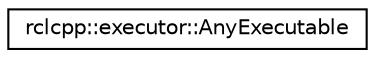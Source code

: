 digraph "Graphical Class Hierarchy"
{
  edge [fontname="Helvetica",fontsize="10",labelfontname="Helvetica",labelfontsize="10"];
  node [fontname="Helvetica",fontsize="10",shape=record];
  rankdir="LR";
  Node0 [label="rclcpp::executor::AnyExecutable",height=0.2,width=0.4,color="black", fillcolor="white", style="filled",URL="$structrclcpp_1_1executor_1_1AnyExecutable.html"];
}
